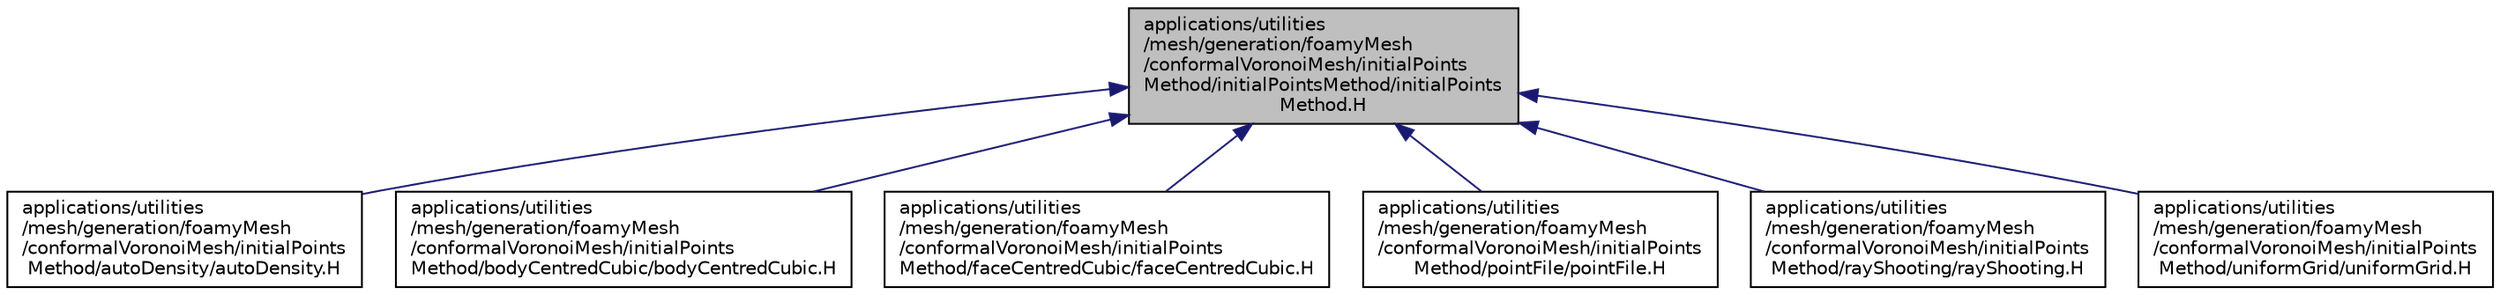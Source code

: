 digraph "applications/utilities/mesh/generation/foamyMesh/conformalVoronoiMesh/initialPointsMethod/initialPointsMethod/initialPointsMethod.H"
{
  bgcolor="transparent";
  edge [fontname="Helvetica",fontsize="10",labelfontname="Helvetica",labelfontsize="10"];
  node [fontname="Helvetica",fontsize="10",shape=record];
  Node1 [label="applications/utilities\l/mesh/generation/foamyMesh\l/conformalVoronoiMesh/initialPoints\lMethod/initialPointsMethod/initialPoints\lMethod.H",height=0.2,width=0.4,color="black", fillcolor="grey75", style="filled", fontcolor="black"];
  Node1 -> Node2 [dir="back",color="midnightblue",fontsize="10",style="solid",fontname="Helvetica"];
  Node2 [label="applications/utilities\l/mesh/generation/foamyMesh\l/conformalVoronoiMesh/initialPoints\lMethod/autoDensity/autoDensity.H",height=0.2,width=0.4,color="black",URL="$a04098.html"];
  Node1 -> Node3 [dir="back",color="midnightblue",fontsize="10",style="solid",fontname="Helvetica"];
  Node3 [label="applications/utilities\l/mesh/generation/foamyMesh\l/conformalVoronoiMesh/initialPoints\lMethod/bodyCentredCubic/bodyCentredCubic.H",height=0.2,width=0.4,color="black",URL="$a04100.html"];
  Node1 -> Node4 [dir="back",color="midnightblue",fontsize="10",style="solid",fontname="Helvetica"];
  Node4 [label="applications/utilities\l/mesh/generation/foamyMesh\l/conformalVoronoiMesh/initialPoints\lMethod/faceCentredCubic/faceCentredCubic.H",height=0.2,width=0.4,color="black",URL="$a04102.html"];
  Node1 -> Node5 [dir="back",color="midnightblue",fontsize="10",style="solid",fontname="Helvetica"];
  Node5 [label="applications/utilities\l/mesh/generation/foamyMesh\l/conformalVoronoiMesh/initialPoints\lMethod/pointFile/pointFile.H",height=0.2,width=0.4,color="black",URL="$a04106.html"];
  Node1 -> Node6 [dir="back",color="midnightblue",fontsize="10",style="solid",fontname="Helvetica"];
  Node6 [label="applications/utilities\l/mesh/generation/foamyMesh\l/conformalVoronoiMesh/initialPoints\lMethod/rayShooting/rayShooting.H",height=0.2,width=0.4,color="black",URL="$a04108.html"];
  Node1 -> Node7 [dir="back",color="midnightblue",fontsize="10",style="solid",fontname="Helvetica"];
  Node7 [label="applications/utilities\l/mesh/generation/foamyMesh\l/conformalVoronoiMesh/initialPoints\lMethod/uniformGrid/uniformGrid.H",height=0.2,width=0.4,color="black",URL="$a04110.html"];
}
